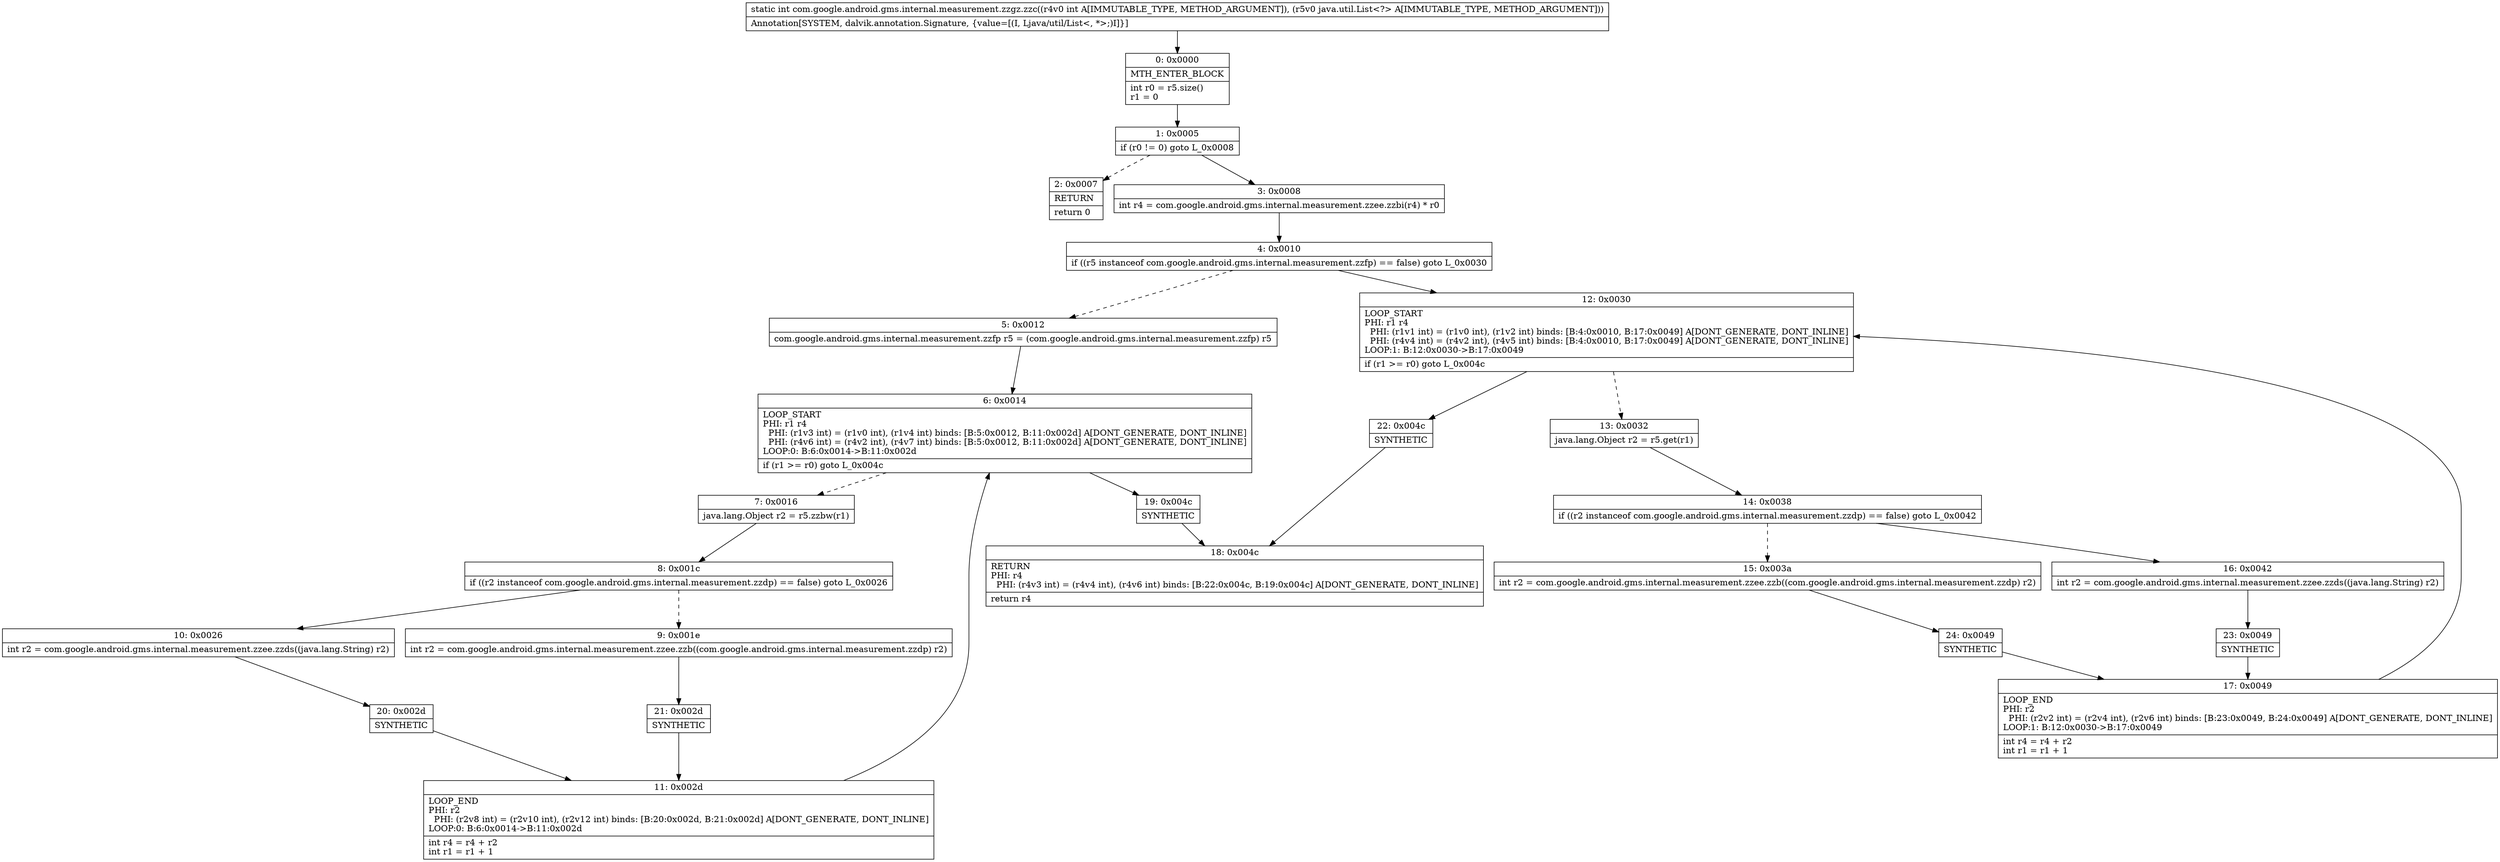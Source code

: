 digraph "CFG forcom.google.android.gms.internal.measurement.zzgz.zzc(ILjava\/util\/List;)I" {
Node_0 [shape=record,label="{0\:\ 0x0000|MTH_ENTER_BLOCK\l|int r0 = r5.size()\lr1 = 0\l}"];
Node_1 [shape=record,label="{1\:\ 0x0005|if (r0 != 0) goto L_0x0008\l}"];
Node_2 [shape=record,label="{2\:\ 0x0007|RETURN\l|return 0\l}"];
Node_3 [shape=record,label="{3\:\ 0x0008|int r4 = com.google.android.gms.internal.measurement.zzee.zzbi(r4) * r0\l}"];
Node_4 [shape=record,label="{4\:\ 0x0010|if ((r5 instanceof com.google.android.gms.internal.measurement.zzfp) == false) goto L_0x0030\l}"];
Node_5 [shape=record,label="{5\:\ 0x0012|com.google.android.gms.internal.measurement.zzfp r5 = (com.google.android.gms.internal.measurement.zzfp) r5\l}"];
Node_6 [shape=record,label="{6\:\ 0x0014|LOOP_START\lPHI: r1 r4 \l  PHI: (r1v3 int) = (r1v0 int), (r1v4 int) binds: [B:5:0x0012, B:11:0x002d] A[DONT_GENERATE, DONT_INLINE]\l  PHI: (r4v6 int) = (r4v2 int), (r4v7 int) binds: [B:5:0x0012, B:11:0x002d] A[DONT_GENERATE, DONT_INLINE]\lLOOP:0: B:6:0x0014\-\>B:11:0x002d\l|if (r1 \>= r0) goto L_0x004c\l}"];
Node_7 [shape=record,label="{7\:\ 0x0016|java.lang.Object r2 = r5.zzbw(r1)\l}"];
Node_8 [shape=record,label="{8\:\ 0x001c|if ((r2 instanceof com.google.android.gms.internal.measurement.zzdp) == false) goto L_0x0026\l}"];
Node_9 [shape=record,label="{9\:\ 0x001e|int r2 = com.google.android.gms.internal.measurement.zzee.zzb((com.google.android.gms.internal.measurement.zzdp) r2)\l}"];
Node_10 [shape=record,label="{10\:\ 0x0026|int r2 = com.google.android.gms.internal.measurement.zzee.zzds((java.lang.String) r2)\l}"];
Node_11 [shape=record,label="{11\:\ 0x002d|LOOP_END\lPHI: r2 \l  PHI: (r2v8 int) = (r2v10 int), (r2v12 int) binds: [B:20:0x002d, B:21:0x002d] A[DONT_GENERATE, DONT_INLINE]\lLOOP:0: B:6:0x0014\-\>B:11:0x002d\l|int r4 = r4 + r2\lint r1 = r1 + 1\l}"];
Node_12 [shape=record,label="{12\:\ 0x0030|LOOP_START\lPHI: r1 r4 \l  PHI: (r1v1 int) = (r1v0 int), (r1v2 int) binds: [B:4:0x0010, B:17:0x0049] A[DONT_GENERATE, DONT_INLINE]\l  PHI: (r4v4 int) = (r4v2 int), (r4v5 int) binds: [B:4:0x0010, B:17:0x0049] A[DONT_GENERATE, DONT_INLINE]\lLOOP:1: B:12:0x0030\-\>B:17:0x0049\l|if (r1 \>= r0) goto L_0x004c\l}"];
Node_13 [shape=record,label="{13\:\ 0x0032|java.lang.Object r2 = r5.get(r1)\l}"];
Node_14 [shape=record,label="{14\:\ 0x0038|if ((r2 instanceof com.google.android.gms.internal.measurement.zzdp) == false) goto L_0x0042\l}"];
Node_15 [shape=record,label="{15\:\ 0x003a|int r2 = com.google.android.gms.internal.measurement.zzee.zzb((com.google.android.gms.internal.measurement.zzdp) r2)\l}"];
Node_16 [shape=record,label="{16\:\ 0x0042|int r2 = com.google.android.gms.internal.measurement.zzee.zzds((java.lang.String) r2)\l}"];
Node_17 [shape=record,label="{17\:\ 0x0049|LOOP_END\lPHI: r2 \l  PHI: (r2v2 int) = (r2v4 int), (r2v6 int) binds: [B:23:0x0049, B:24:0x0049] A[DONT_GENERATE, DONT_INLINE]\lLOOP:1: B:12:0x0030\-\>B:17:0x0049\l|int r4 = r4 + r2\lint r1 = r1 + 1\l}"];
Node_18 [shape=record,label="{18\:\ 0x004c|RETURN\lPHI: r4 \l  PHI: (r4v3 int) = (r4v4 int), (r4v6 int) binds: [B:22:0x004c, B:19:0x004c] A[DONT_GENERATE, DONT_INLINE]\l|return r4\l}"];
Node_19 [shape=record,label="{19\:\ 0x004c|SYNTHETIC\l}"];
Node_20 [shape=record,label="{20\:\ 0x002d|SYNTHETIC\l}"];
Node_21 [shape=record,label="{21\:\ 0x002d|SYNTHETIC\l}"];
Node_22 [shape=record,label="{22\:\ 0x004c|SYNTHETIC\l}"];
Node_23 [shape=record,label="{23\:\ 0x0049|SYNTHETIC\l}"];
Node_24 [shape=record,label="{24\:\ 0x0049|SYNTHETIC\l}"];
MethodNode[shape=record,label="{static int com.google.android.gms.internal.measurement.zzgz.zzc((r4v0 int A[IMMUTABLE_TYPE, METHOD_ARGUMENT]), (r5v0 java.util.List\<?\> A[IMMUTABLE_TYPE, METHOD_ARGUMENT]))  | Annotation[SYSTEM, dalvik.annotation.Signature, \{value=[(I, Ljava\/util\/List\<, *\>;)I]\}]\l}"];
MethodNode -> Node_0;
Node_0 -> Node_1;
Node_1 -> Node_2[style=dashed];
Node_1 -> Node_3;
Node_3 -> Node_4;
Node_4 -> Node_5[style=dashed];
Node_4 -> Node_12;
Node_5 -> Node_6;
Node_6 -> Node_7[style=dashed];
Node_6 -> Node_19;
Node_7 -> Node_8;
Node_8 -> Node_9[style=dashed];
Node_8 -> Node_10;
Node_9 -> Node_21;
Node_10 -> Node_20;
Node_11 -> Node_6;
Node_12 -> Node_13[style=dashed];
Node_12 -> Node_22;
Node_13 -> Node_14;
Node_14 -> Node_15[style=dashed];
Node_14 -> Node_16;
Node_15 -> Node_24;
Node_16 -> Node_23;
Node_17 -> Node_12;
Node_19 -> Node_18;
Node_20 -> Node_11;
Node_21 -> Node_11;
Node_22 -> Node_18;
Node_23 -> Node_17;
Node_24 -> Node_17;
}

